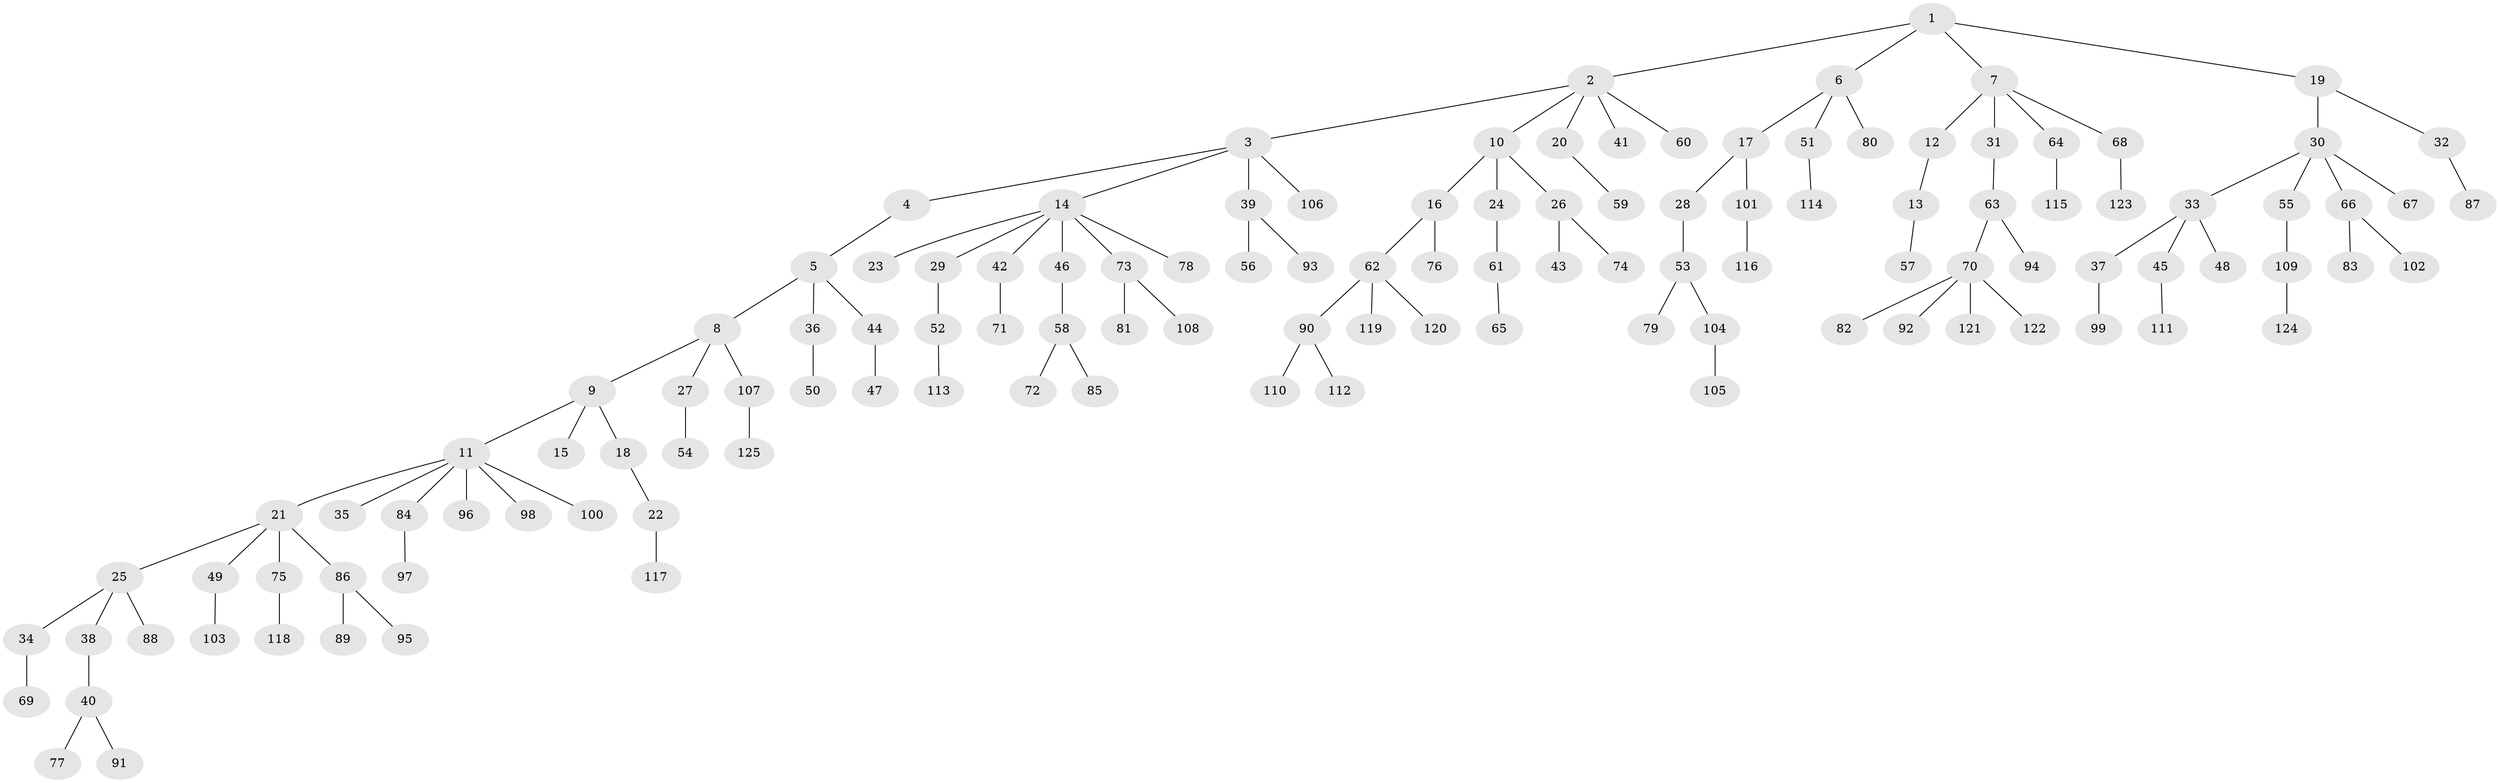 // coarse degree distribution, {5: 0.07142857142857142, 10: 0.011904761904761904, 4: 0.05952380952380952, 3: 0.03571428571428571, 6: 0.023809523809523808, 1: 0.5833333333333334, 2: 0.21428571428571427}
// Generated by graph-tools (version 1.1) at 2025/42/03/06/25 10:42:04]
// undirected, 125 vertices, 124 edges
graph export_dot {
graph [start="1"]
  node [color=gray90,style=filled];
  1;
  2;
  3;
  4;
  5;
  6;
  7;
  8;
  9;
  10;
  11;
  12;
  13;
  14;
  15;
  16;
  17;
  18;
  19;
  20;
  21;
  22;
  23;
  24;
  25;
  26;
  27;
  28;
  29;
  30;
  31;
  32;
  33;
  34;
  35;
  36;
  37;
  38;
  39;
  40;
  41;
  42;
  43;
  44;
  45;
  46;
  47;
  48;
  49;
  50;
  51;
  52;
  53;
  54;
  55;
  56;
  57;
  58;
  59;
  60;
  61;
  62;
  63;
  64;
  65;
  66;
  67;
  68;
  69;
  70;
  71;
  72;
  73;
  74;
  75;
  76;
  77;
  78;
  79;
  80;
  81;
  82;
  83;
  84;
  85;
  86;
  87;
  88;
  89;
  90;
  91;
  92;
  93;
  94;
  95;
  96;
  97;
  98;
  99;
  100;
  101;
  102;
  103;
  104;
  105;
  106;
  107;
  108;
  109;
  110;
  111;
  112;
  113;
  114;
  115;
  116;
  117;
  118;
  119;
  120;
  121;
  122;
  123;
  124;
  125;
  1 -- 2;
  1 -- 6;
  1 -- 7;
  1 -- 19;
  2 -- 3;
  2 -- 10;
  2 -- 20;
  2 -- 41;
  2 -- 60;
  3 -- 4;
  3 -- 14;
  3 -- 39;
  3 -- 106;
  4 -- 5;
  5 -- 8;
  5 -- 36;
  5 -- 44;
  6 -- 17;
  6 -- 51;
  6 -- 80;
  7 -- 12;
  7 -- 31;
  7 -- 64;
  7 -- 68;
  8 -- 9;
  8 -- 27;
  8 -- 107;
  9 -- 11;
  9 -- 15;
  9 -- 18;
  10 -- 16;
  10 -- 24;
  10 -- 26;
  11 -- 21;
  11 -- 35;
  11 -- 84;
  11 -- 96;
  11 -- 98;
  11 -- 100;
  12 -- 13;
  13 -- 57;
  14 -- 23;
  14 -- 29;
  14 -- 42;
  14 -- 46;
  14 -- 73;
  14 -- 78;
  16 -- 62;
  16 -- 76;
  17 -- 28;
  17 -- 101;
  18 -- 22;
  19 -- 30;
  19 -- 32;
  20 -- 59;
  21 -- 25;
  21 -- 49;
  21 -- 75;
  21 -- 86;
  22 -- 117;
  24 -- 61;
  25 -- 34;
  25 -- 38;
  25 -- 88;
  26 -- 43;
  26 -- 74;
  27 -- 54;
  28 -- 53;
  29 -- 52;
  30 -- 33;
  30 -- 55;
  30 -- 66;
  30 -- 67;
  31 -- 63;
  32 -- 87;
  33 -- 37;
  33 -- 45;
  33 -- 48;
  34 -- 69;
  36 -- 50;
  37 -- 99;
  38 -- 40;
  39 -- 56;
  39 -- 93;
  40 -- 77;
  40 -- 91;
  42 -- 71;
  44 -- 47;
  45 -- 111;
  46 -- 58;
  49 -- 103;
  51 -- 114;
  52 -- 113;
  53 -- 79;
  53 -- 104;
  55 -- 109;
  58 -- 72;
  58 -- 85;
  61 -- 65;
  62 -- 90;
  62 -- 119;
  62 -- 120;
  63 -- 70;
  63 -- 94;
  64 -- 115;
  66 -- 83;
  66 -- 102;
  68 -- 123;
  70 -- 82;
  70 -- 92;
  70 -- 121;
  70 -- 122;
  73 -- 81;
  73 -- 108;
  75 -- 118;
  84 -- 97;
  86 -- 89;
  86 -- 95;
  90 -- 110;
  90 -- 112;
  101 -- 116;
  104 -- 105;
  107 -- 125;
  109 -- 124;
}
